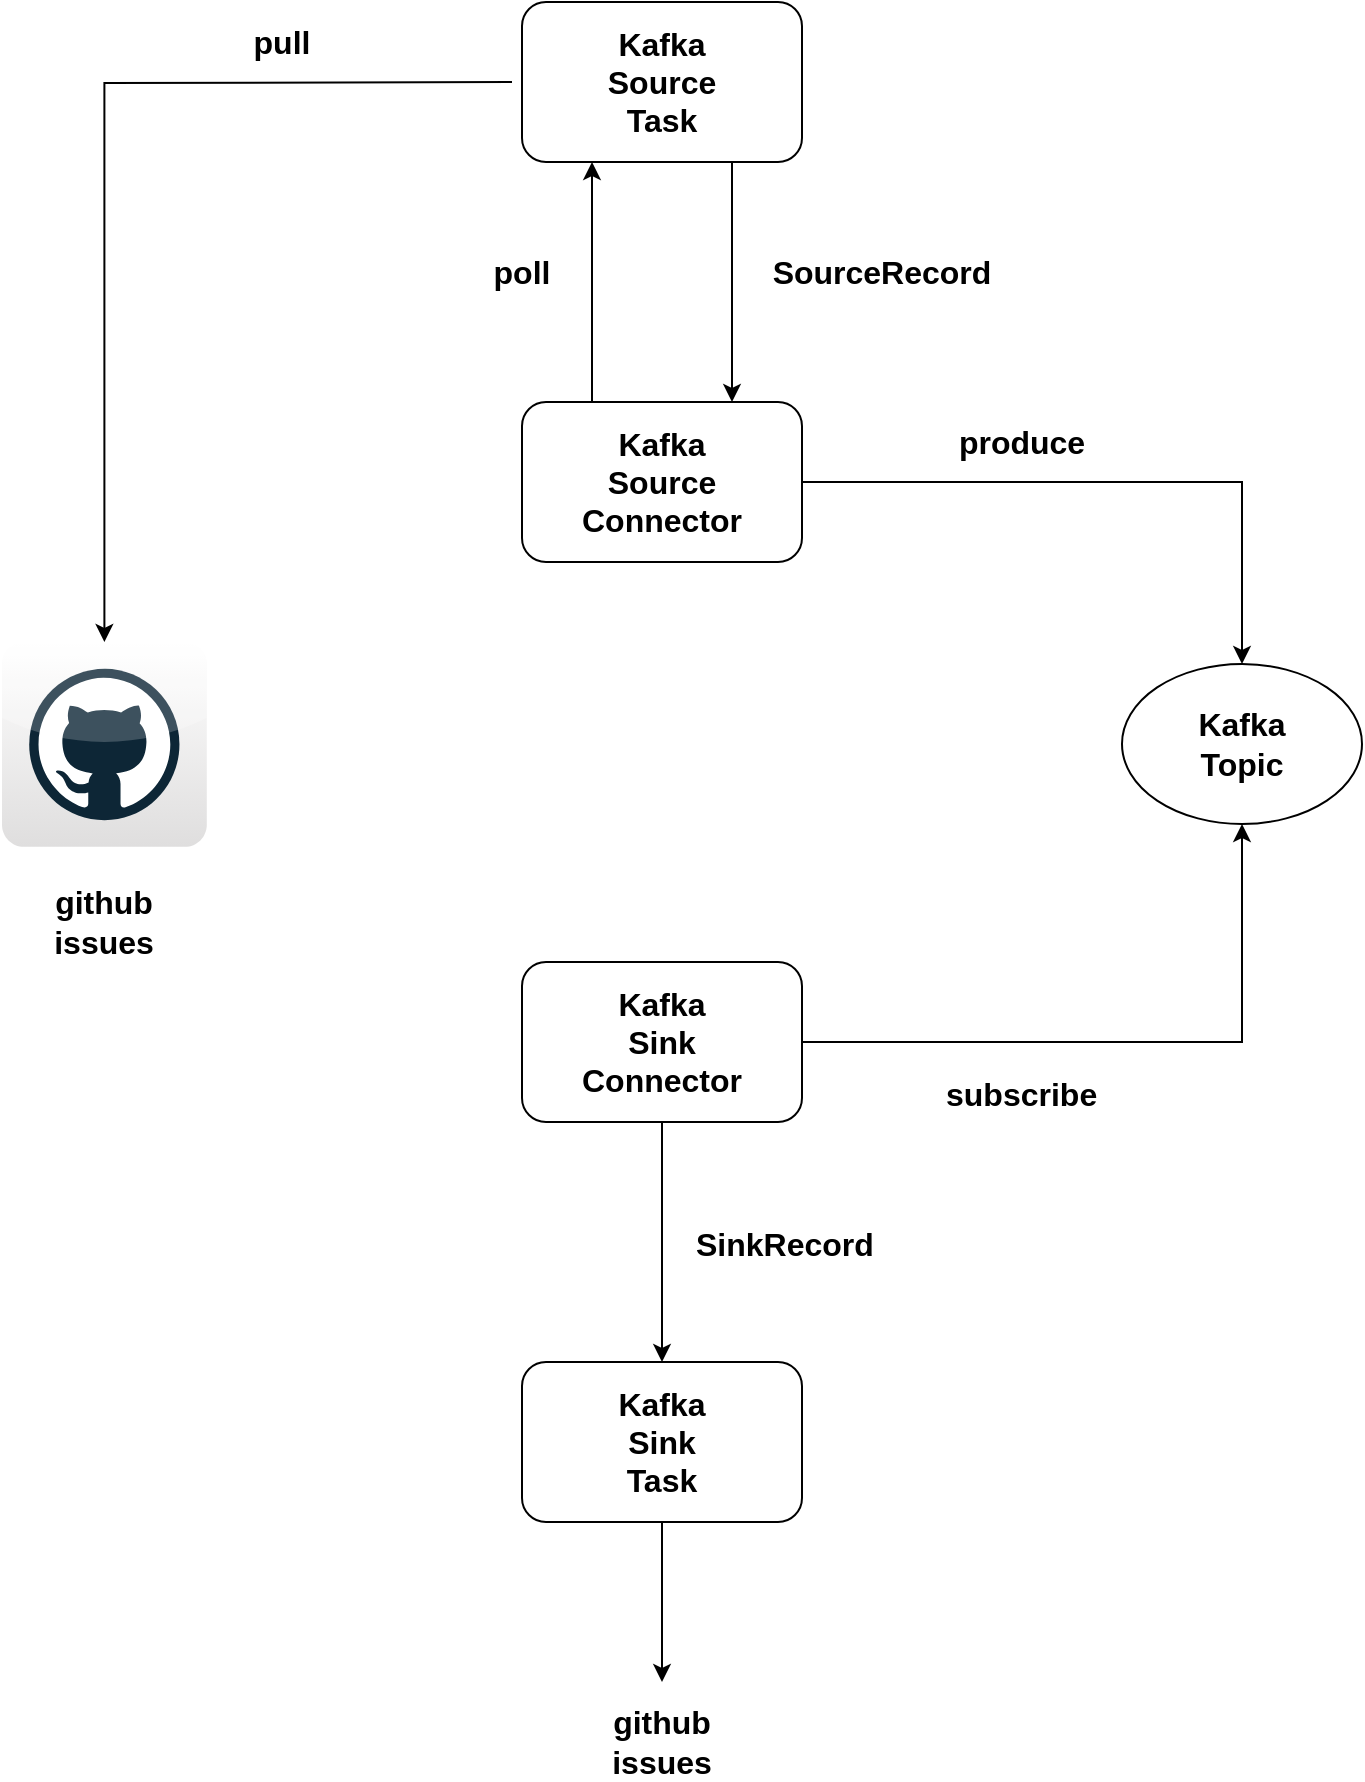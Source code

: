 <mxfile version="12.2.6" type="device" pages="1"><diagram id="mBGKQyRldPtpnCx5JoOF" name="Page-1"><mxGraphModel dx="1032" dy="1670" grid="1" gridSize="10" guides="1" tooltips="1" connect="1" arrows="1" fold="1" page="1" pageScale="1" pageWidth="850" pageHeight="1100" math="0" shadow="0"><root><mxCell id="0"/><mxCell id="1" parent="0"/><mxCell id="sfjU2VAOnR8s2RmIH8dV-1" value="" style="dashed=0;outlineConnect=0;html=1;align=center;labelPosition=center;verticalLabelPosition=bottom;verticalAlign=top;shape=mxgraph.webicons.github;gradientColor=#DFDEDE" vertex="1" parent="1"><mxGeometry x="80" y="200" width="102.4" height="102.4" as="geometry"/></mxCell><mxCell id="sfjU2VAOnR8s2RmIH8dV-2" value="&lt;b style=&quot;font-size: 16px&quot;&gt;Kafka&lt;br&gt;Topic&lt;/b&gt;" style="ellipse;whiteSpace=wrap;html=1;" vertex="1" parent="1"><mxGeometry x="640" y="211" width="120" height="80" as="geometry"/></mxCell><mxCell id="sfjU2VAOnR8s2RmIH8dV-4" style="edgeStyle=orthogonalEdgeStyle;rounded=0;orthogonalLoop=1;jettySize=auto;html=1;" edge="1" parent="1" target="sfjU2VAOnR8s2RmIH8dV-1"><mxGeometry relative="1" as="geometry"><mxPoint x="335" y="-80" as="sourcePoint"/></mxGeometry></mxCell><mxCell id="sfjU2VAOnR8s2RmIH8dV-7" style="edgeStyle=orthogonalEdgeStyle;rounded=0;orthogonalLoop=1;jettySize=auto;html=1;exitX=1;exitY=0.5;exitDx=0;exitDy=0;entryX=0.5;entryY=0;entryDx=0;entryDy=0;" edge="1" parent="1" source="sfjU2VAOnR8s2RmIH8dV-3" target="sfjU2VAOnR8s2RmIH8dV-2"><mxGeometry relative="1" as="geometry"/></mxCell><mxCell id="sfjU2VAOnR8s2RmIH8dV-16" style="edgeStyle=orthogonalEdgeStyle;rounded=0;orthogonalLoop=1;jettySize=auto;html=1;exitX=0.25;exitY=0;exitDx=0;exitDy=0;entryX=0.25;entryY=1;entryDx=0;entryDy=0;" edge="1" parent="1" source="sfjU2VAOnR8s2RmIH8dV-3" target="sfjU2VAOnR8s2RmIH8dV-14"><mxGeometry relative="1" as="geometry"/></mxCell><mxCell id="sfjU2VAOnR8s2RmIH8dV-3" value="&lt;b style=&quot;font-size: 16px&quot;&gt;Kafka&lt;br&gt;Source&lt;br&gt;Connector&lt;/b&gt;" style="rounded=1;whiteSpace=wrap;html=1;" vertex="1" parent="1"><mxGeometry x="340" y="80" width="140" height="80" as="geometry"/></mxCell><mxCell id="sfjU2VAOnR8s2RmIH8dV-8" style="edgeStyle=orthogonalEdgeStyle;rounded=0;orthogonalLoop=1;jettySize=auto;html=1;exitX=1;exitY=0.5;exitDx=0;exitDy=0;entryX=0.5;entryY=1;entryDx=0;entryDy=0;" edge="1" parent="1" source="sfjU2VAOnR8s2RmIH8dV-5" target="sfjU2VAOnR8s2RmIH8dV-2"><mxGeometry relative="1" as="geometry"/></mxCell><mxCell id="sfjU2VAOnR8s2RmIH8dV-23" style="edgeStyle=orthogonalEdgeStyle;rounded=0;orthogonalLoop=1;jettySize=auto;html=1;exitX=0.5;exitY=1;exitDx=0;exitDy=0;entryX=0.5;entryY=0;entryDx=0;entryDy=0;" edge="1" parent="1" source="sfjU2VAOnR8s2RmIH8dV-5" target="sfjU2VAOnR8s2RmIH8dV-21"><mxGeometry relative="1" as="geometry"/></mxCell><mxCell id="sfjU2VAOnR8s2RmIH8dV-5" value="&lt;b style=&quot;font-size: 16px&quot;&gt;Kafka&lt;br&gt;Sink&lt;br&gt;Connector&lt;/b&gt;" style="rounded=1;whiteSpace=wrap;html=1;" vertex="1" parent="1"><mxGeometry x="340" y="360" width="140" height="80" as="geometry"/></mxCell><mxCell id="sfjU2VAOnR8s2RmIH8dV-6" value="&lt;b&gt;&lt;font style=&quot;font-size: 16px&quot;&gt;pull&lt;/font&gt;&lt;/b&gt;" style="text;html=1;strokeColor=none;fillColor=none;align=center;verticalAlign=middle;whiteSpace=wrap;rounded=0;" vertex="1" parent="1"><mxGeometry x="200" y="-110" width="40" height="20" as="geometry"/></mxCell><mxCell id="sfjU2VAOnR8s2RmIH8dV-9" value="&lt;b&gt;&lt;font style=&quot;font-size: 16px&quot;&gt;produce&lt;/font&gt;&lt;/b&gt;" style="text;html=1;strokeColor=none;fillColor=none;align=center;verticalAlign=middle;whiteSpace=wrap;rounded=0;" vertex="1" parent="1"><mxGeometry x="570" y="90" width="40" height="20" as="geometry"/></mxCell><mxCell id="sfjU2VAOnR8s2RmIH8dV-11" value="&lt;b&gt;&lt;font style=&quot;font-size: 16px&quot;&gt;subscribe&lt;/font&gt;&lt;/b&gt;" style="text;html=1;" vertex="1" parent="1"><mxGeometry x="550" y="410" width="90" height="30" as="geometry"/></mxCell><mxCell id="sfjU2VAOnR8s2RmIH8dV-12" value="&lt;b style=&quot;font-size: 16px&quot;&gt;github&lt;br&gt;issues&lt;/b&gt;" style="text;html=1;strokeColor=none;fillColor=none;align=center;verticalAlign=middle;whiteSpace=wrap;rounded=0;" vertex="1" parent="1"><mxGeometry x="111" y="330" width="40" height="20" as="geometry"/></mxCell><mxCell id="sfjU2VAOnR8s2RmIH8dV-19" style="edgeStyle=orthogonalEdgeStyle;rounded=0;orthogonalLoop=1;jettySize=auto;html=1;exitX=0.75;exitY=1;exitDx=0;exitDy=0;entryX=0.75;entryY=0;entryDx=0;entryDy=0;" edge="1" parent="1" source="sfjU2VAOnR8s2RmIH8dV-14" target="sfjU2VAOnR8s2RmIH8dV-3"><mxGeometry relative="1" as="geometry"/></mxCell><mxCell id="sfjU2VAOnR8s2RmIH8dV-14" value="&lt;b style=&quot;font-size: 16px&quot;&gt;Kafka&lt;br&gt;Source&lt;br&gt;Task&lt;/b&gt;" style="rounded=1;whiteSpace=wrap;html=1;" vertex="1" parent="1"><mxGeometry x="340" y="-120" width="140" height="80" as="geometry"/></mxCell><mxCell id="sfjU2VAOnR8s2RmIH8dV-17" value="&lt;b&gt;&lt;font style=&quot;font-size: 16px&quot;&gt;poll&lt;/font&gt;&lt;/b&gt;" style="text;html=1;strokeColor=none;fillColor=none;align=center;verticalAlign=middle;whiteSpace=wrap;rounded=0;" vertex="1" parent="1"><mxGeometry x="320" y="5" width="40" height="20" as="geometry"/></mxCell><mxCell id="sfjU2VAOnR8s2RmIH8dV-18" value="&lt;b&gt;&lt;font style=&quot;font-size: 16px&quot;&gt;SourceRecord&lt;/font&gt;&lt;/b&gt;" style="text;html=1;strokeColor=none;fillColor=none;align=center;verticalAlign=middle;whiteSpace=wrap;rounded=0;" vertex="1" parent="1"><mxGeometry x="500" y="5" width="40" height="20" as="geometry"/></mxCell><mxCell id="sfjU2VAOnR8s2RmIH8dV-25" style="edgeStyle=orthogonalEdgeStyle;rounded=0;orthogonalLoop=1;jettySize=auto;html=1;exitX=0.5;exitY=1;exitDx=0;exitDy=0;" edge="1" parent="1" source="sfjU2VAOnR8s2RmIH8dV-21"><mxGeometry relative="1" as="geometry"><mxPoint x="410" y="720" as="targetPoint"/></mxGeometry></mxCell><mxCell id="sfjU2VAOnR8s2RmIH8dV-21" value="&lt;b style=&quot;font-size: 16px&quot;&gt;Kafka&lt;br&gt;Sink&lt;br&gt;Task&lt;br&gt;&lt;/b&gt;" style="rounded=1;whiteSpace=wrap;html=1;" vertex="1" parent="1"><mxGeometry x="340" y="560" width="140" height="80" as="geometry"/></mxCell><mxCell id="sfjU2VAOnR8s2RmIH8dV-24" value="&lt;span style=&quot;font-size: 16px&quot;&gt;&lt;b&gt;SinkRecord&lt;/b&gt;&lt;/span&gt;" style="text;html=1;" vertex="1" parent="1"><mxGeometry x="425" y="485" width="90" height="30" as="geometry"/></mxCell><mxCell id="sfjU2VAOnR8s2RmIH8dV-26" value="&lt;b style=&quot;font-size: 16px&quot;&gt;github&lt;br&gt;issues&lt;/b&gt;" style="text;html=1;strokeColor=none;fillColor=none;align=center;verticalAlign=middle;whiteSpace=wrap;rounded=0;" vertex="1" parent="1"><mxGeometry x="390" y="740" width="40" height="20" as="geometry"/></mxCell></root></mxGraphModel></diagram></mxfile>